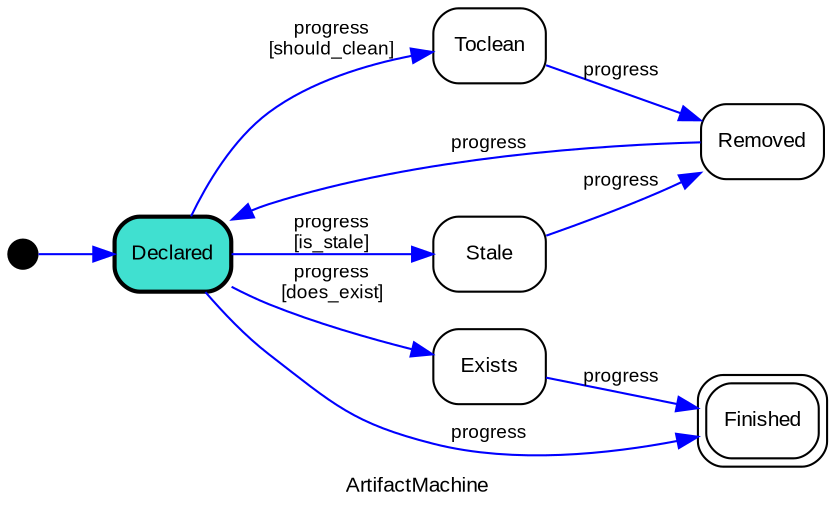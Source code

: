 digraph list {
label=ArtifactMachine;
fontname=Arial;
fontsize=10;
rankdir=LR;
i [shape=circle, style=filled, fontsize=1, fixedsize=true, width=0.2, height=0.2, fillcolor=black];
i -> Declared [label="", color=blue, fontname=Arial, fontsize=9];
Declared [label=Declared, shape=rectangle, style="rounded, filled", fontname=Arial, fontsize=10, peripheries=1, penwidth=2, fillcolor=turquoise];
Declared -> Stale [label="progress\n[is_stale]", color=blue, fontname=Arial, fontsize=9];
Declared -> ToClean [label="progress\n[should_clean]", color=blue, fontname=Arial, fontsize=9];
Declared -> Exists [label="progress\n[does_exist]", color=blue, fontname=Arial, fontsize=9];
Declared -> Finished [label=progress, color=blue, fontname=Arial, fontsize=9];
Stale [label=Stale, shape=rectangle, style="rounded, filled", fontname=Arial, fontsize=10, peripheries=1, fillcolor=white];
Stale -> Removed [label=progress, color=blue, fontname=Arial, fontsize=9];
ToClean [label=Toclean, shape=rectangle, style="rounded, filled", fontname=Arial, fontsize=10, peripheries=1, fillcolor=white];
ToClean -> Removed [label=progress, color=blue, fontname=Arial, fontsize=9];
Removed [label=Removed, shape=rectangle, style="rounded, filled", fontname=Arial, fontsize=10, peripheries=1, fillcolor=white];
Removed -> Declared [label=progress, color=blue, fontname=Arial, fontsize=9];
Exists [label=Exists, shape=rectangle, style="rounded, filled", fontname=Arial, fontsize=10, peripheries=1, fillcolor=white];
Exists -> Finished [label=progress, color=blue, fontname=Arial, fontsize=9];
Finished [label=Finished, shape=rectangle, style="rounded, filled", fontname=Arial, fontsize=10, peripheries=2, fillcolor=white];
}
